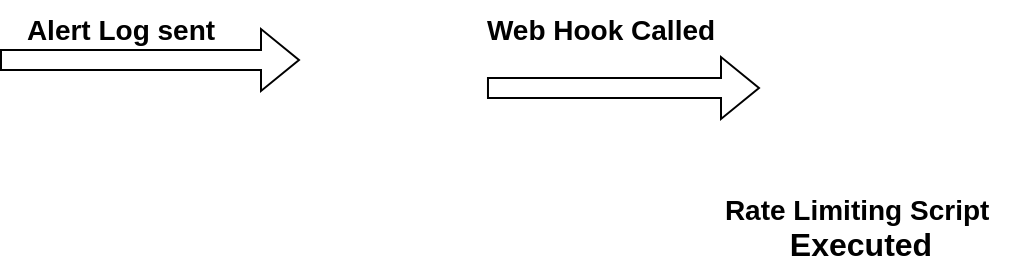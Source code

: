 <mxfile version="24.7.13">
  <diagram name="Page-1" id="kB9N16Z1OABT0F7ZJpFy">
    <mxGraphModel dx="1290" dy="530" grid="1" gridSize="10" guides="1" tooltips="1" connect="1" arrows="1" fold="1" page="1" pageScale="1" pageWidth="850" pageHeight="1100" math="0" shadow="0">
      <root>
        <mxCell id="0" />
        <mxCell id="1" parent="0" />
        <mxCell id="B_Tm8iieY_GqpGp_fDyj-3" value="" style="shape=image;verticalLabelPosition=bottom;labelBackgroundColor=default;verticalAlign=top;aspect=fixed;imageAspect=0;image=https://seeklogo.com/images/P/prometheus-monitoring-system-logo-3C07B67C00-seeklogo.com.png;" parent="1" vertex="1">
          <mxGeometry x="190" y="330" width="103.49" height="89" as="geometry" />
        </mxCell>
        <mxCell id="B_Tm8iieY_GqpGp_fDyj-4" value="" style="shape=flexArrow;endArrow=classic;html=1;rounded=0;" parent="1" edge="1">
          <mxGeometry width="50" height="50" relative="1" as="geometry">
            <mxPoint x="50" y="360" as="sourcePoint" />
            <mxPoint x="200" y="360" as="targetPoint" />
          </mxGeometry>
        </mxCell>
        <mxCell id="B_Tm8iieY_GqpGp_fDyj-5" value="&lt;b&gt;&lt;font style=&quot;font-size: 14px;&quot;&gt;Alert Log sent&lt;/font&gt;&lt;/b&gt;" style="text;html=1;align=center;verticalAlign=middle;resizable=0;points=[];autosize=1;strokeColor=none;fillColor=none;" parent="1" vertex="1">
          <mxGeometry x="50" y="330" width="120" height="30" as="geometry" />
        </mxCell>
        <mxCell id="B_Tm8iieY_GqpGp_fDyj-6" value="" style="shape=flexArrow;endArrow=classic;html=1;rounded=0;exitX=1;exitY=0.5;exitDx=0;exitDy=0;" parent="1" edge="1">
          <mxGeometry width="50" height="50" relative="1" as="geometry">
            <mxPoint x="293.49" y="374" as="sourcePoint" />
            <mxPoint x="430" y="374" as="targetPoint" />
          </mxGeometry>
        </mxCell>
        <mxCell id="B_Tm8iieY_GqpGp_fDyj-7" value="&lt;b&gt;&lt;font style=&quot;font-size: 14px;&quot;&gt;Web Hook Called&lt;/font&gt;&lt;/b&gt;" style="text;html=1;align=center;verticalAlign=middle;resizable=0;points=[];autosize=1;strokeColor=none;fillColor=none;" parent="1" vertex="1">
          <mxGeometry x="280" y="330" width="140" height="30" as="geometry" />
        </mxCell>
        <mxCell id="B_Tm8iieY_GqpGp_fDyj-8" value="" style="shape=image;verticalLabelPosition=bottom;labelBackgroundColor=default;verticalAlign=top;aspect=fixed;imageAspect=0;image=https://s3.dualstack.us-east-2.amazonaws.com/pythondotorg-assets/media/community/logos/python-logo-only.png;" parent="1" vertex="1">
          <mxGeometry x="440" y="330" width="79" height="95.73" as="geometry" />
        </mxCell>
        <mxCell id="B_Tm8iieY_GqpGp_fDyj-9" value="&lt;b&gt;&lt;font style=&quot;font-size: 14px;&quot;&gt;Rate Limiting Script&amp;nbsp;&lt;/font&gt;&lt;/b&gt;&lt;div&gt;&lt;b&gt;&lt;font size=&quot;3&quot;&gt;Executed&lt;/font&gt;&lt;/b&gt;&lt;/div&gt;" style="text;html=1;align=center;verticalAlign=middle;resizable=0;points=[];autosize=1;strokeColor=none;fillColor=none;" parent="1" vertex="1">
          <mxGeometry x="399.5" y="419" width="160" height="50" as="geometry" />
        </mxCell>
      </root>
    </mxGraphModel>
  </diagram>
</mxfile>
